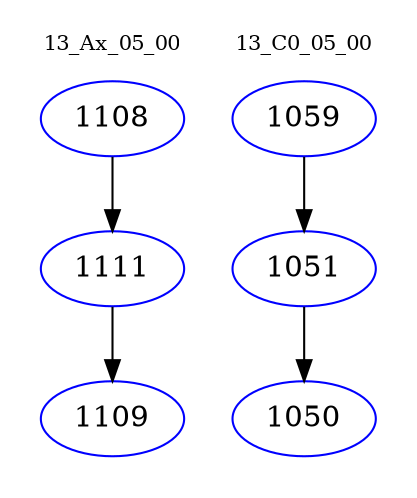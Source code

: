 digraph{
subgraph cluster_0 {
color = white
label = "13_Ax_05_00";
fontsize=10;
T0_1108 [label="1108", color="blue"]
T0_1108 -> T0_1111 [color="black"]
T0_1111 [label="1111", color="blue"]
T0_1111 -> T0_1109 [color="black"]
T0_1109 [label="1109", color="blue"]
}
subgraph cluster_1 {
color = white
label = "13_C0_05_00";
fontsize=10;
T1_1059 [label="1059", color="blue"]
T1_1059 -> T1_1051 [color="black"]
T1_1051 [label="1051", color="blue"]
T1_1051 -> T1_1050 [color="black"]
T1_1050 [label="1050", color="blue"]
}
}
